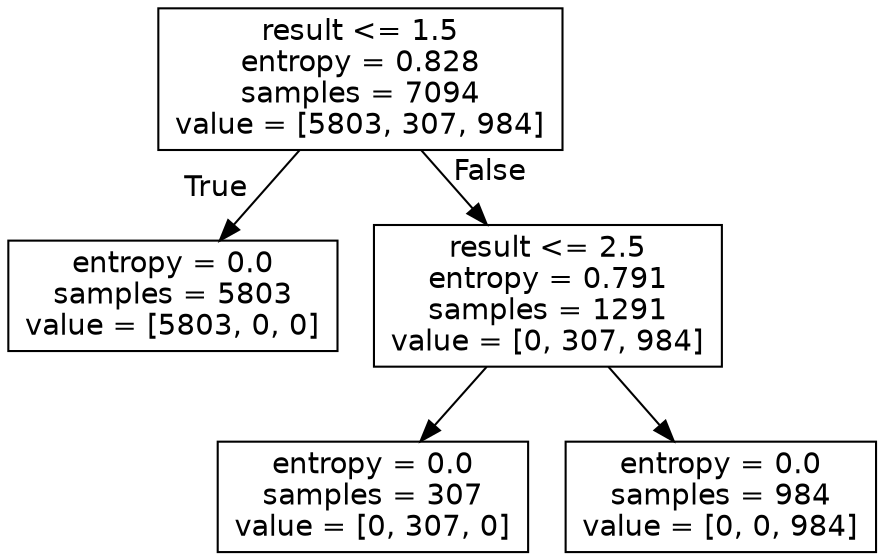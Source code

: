 digraph Tree {
node [shape=box, fontname="helvetica"] ;
edge [fontname="helvetica"] ;
0 [label="result <= 1.5\nentropy = 0.828\nsamples = 7094\nvalue = [5803, 307, 984]"] ;
1 [label="entropy = 0.0\nsamples = 5803\nvalue = [5803, 0, 0]"] ;
0 -> 1 [labeldistance=2.5, labelangle=45, headlabel="True"] ;
2 [label="result <= 2.5\nentropy = 0.791\nsamples = 1291\nvalue = [0, 307, 984]"] ;
0 -> 2 [labeldistance=2.5, labelangle=-45, headlabel="False"] ;
3 [label="entropy = 0.0\nsamples = 307\nvalue = [0, 307, 0]"] ;
2 -> 3 ;
4 [label="entropy = 0.0\nsamples = 984\nvalue = [0, 0, 984]"] ;
2 -> 4 ;
}